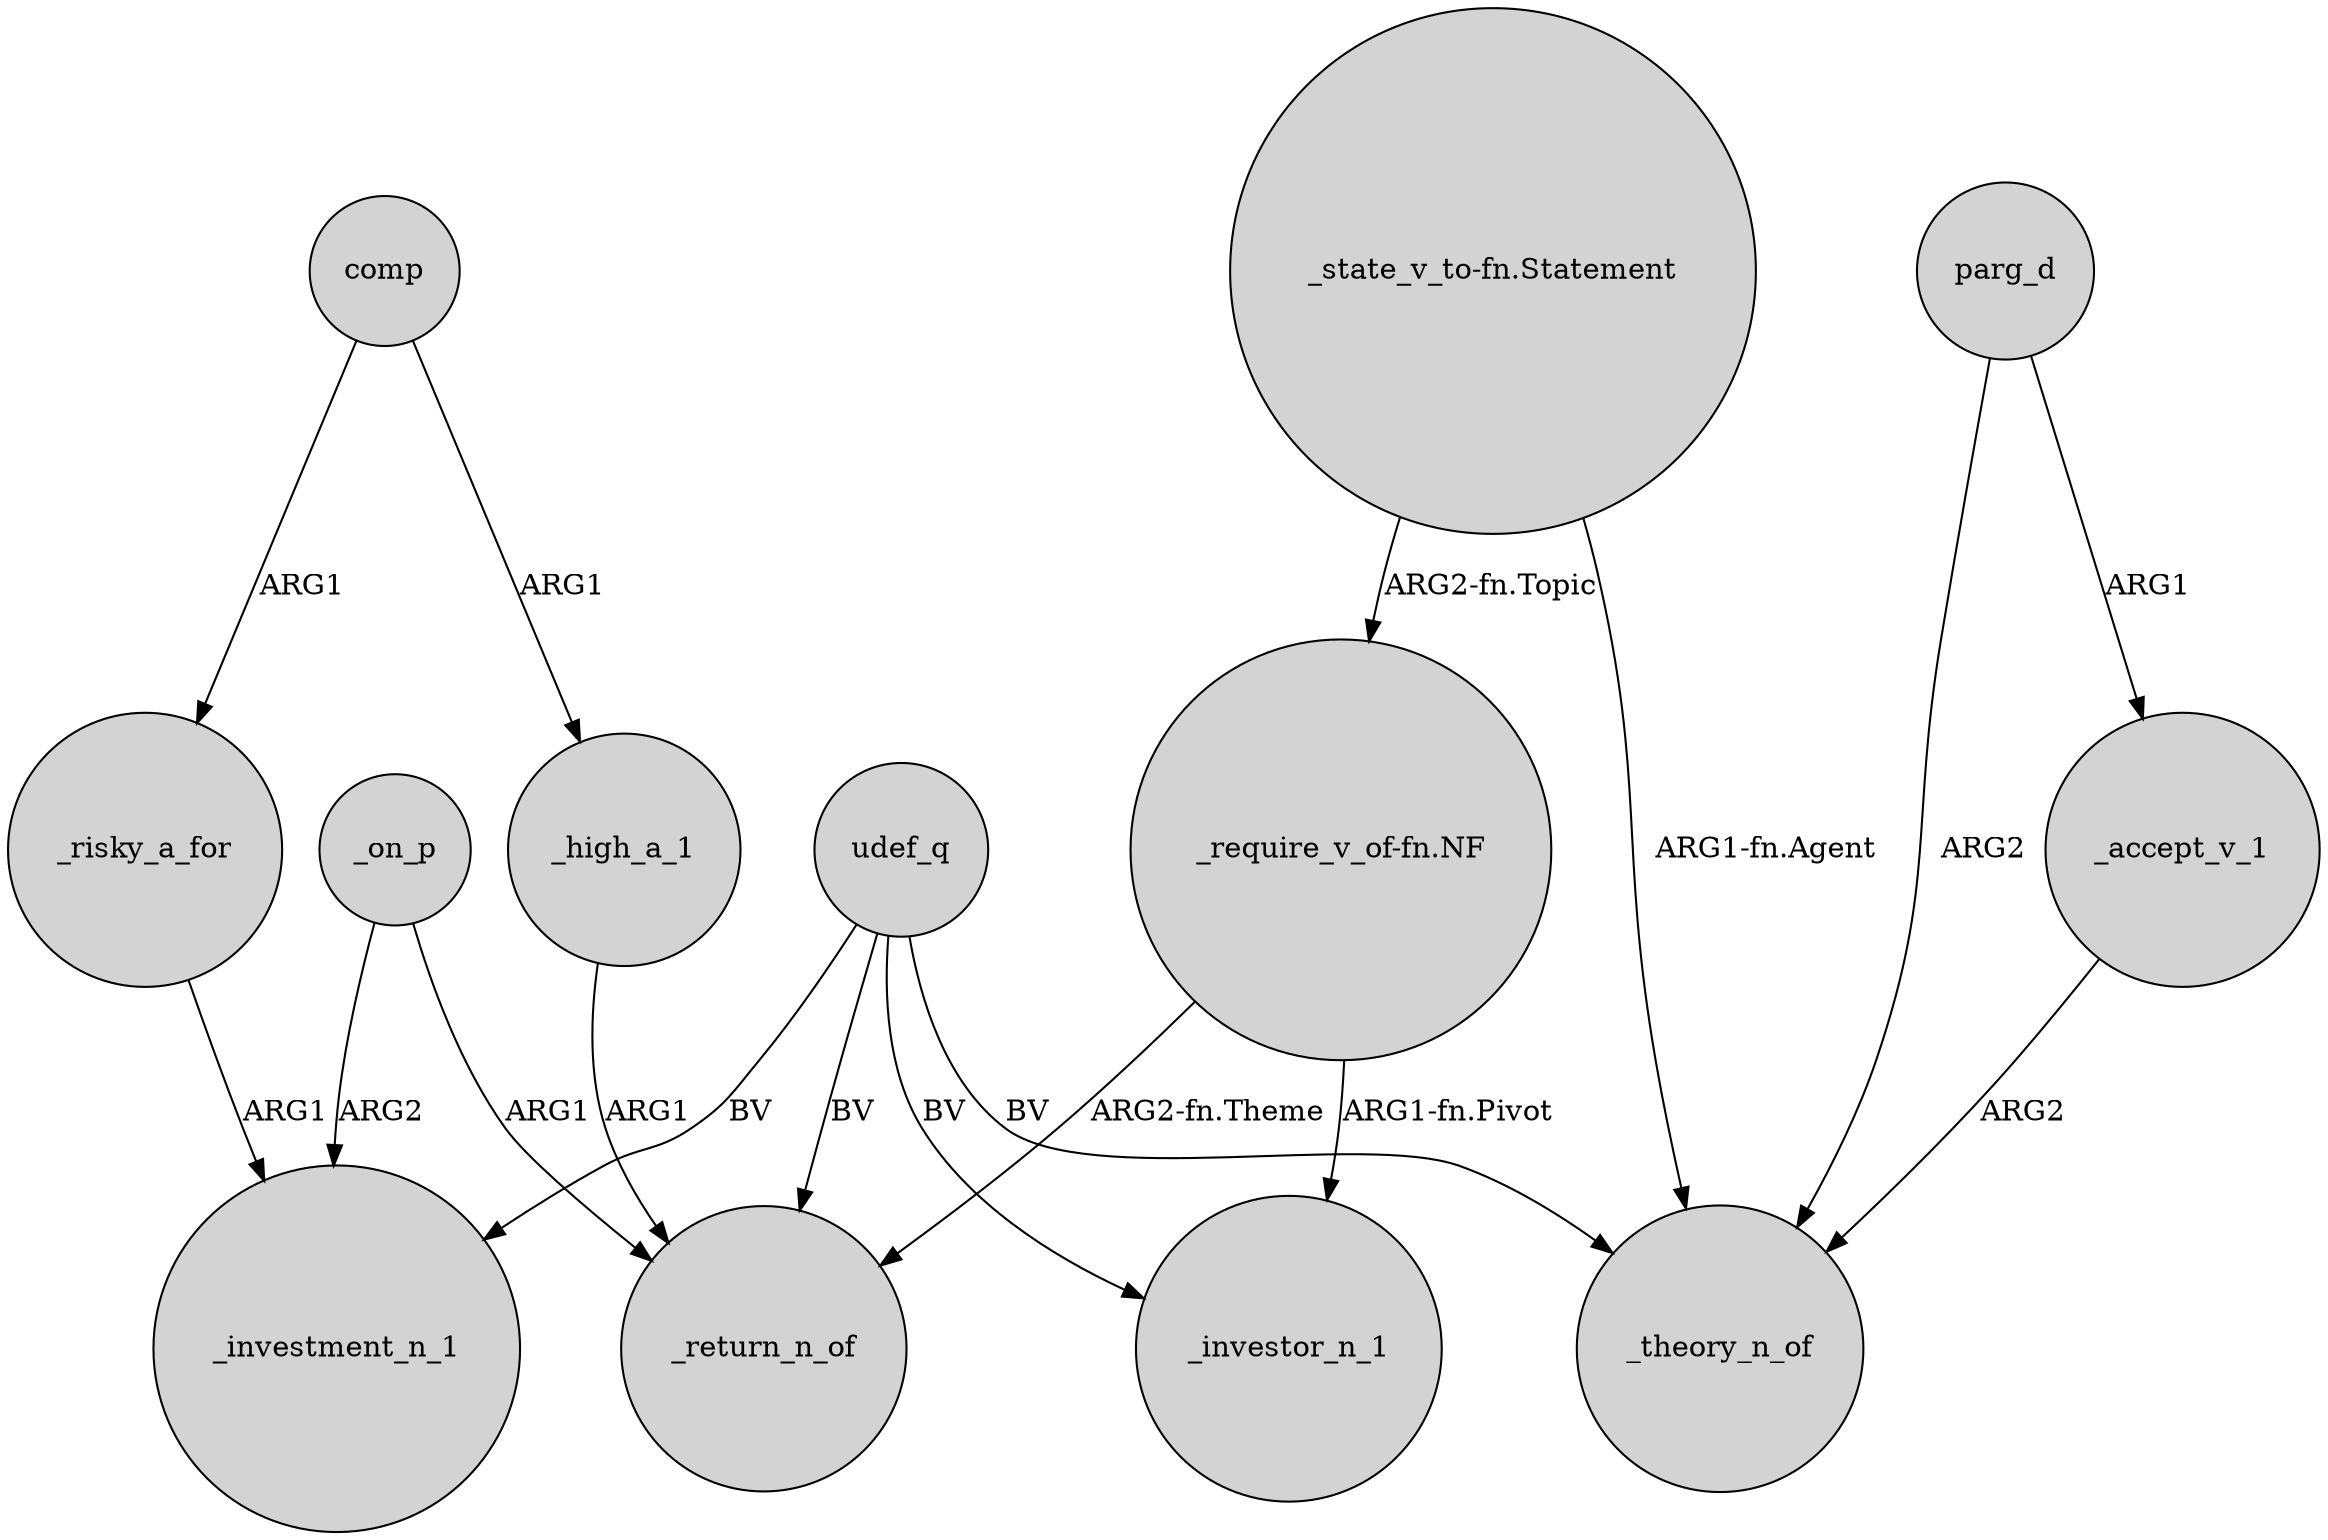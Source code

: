 digraph {
	node [shape=circle style=filled]
	udef_q -> _investment_n_1 [label=BV]
	_high_a_1 -> _return_n_of [label=ARG1]
	udef_q -> _theory_n_of [label=BV]
	"_state_v_to-fn.Statement" -> "_require_v_of-fn.NF" [label="ARG2-fn.Topic"]
	parg_d -> _accept_v_1 [label=ARG1]
	"_state_v_to-fn.Statement" -> _theory_n_of [label="ARG1-fn.Agent"]
	comp -> _high_a_1 [label=ARG1]
	parg_d -> _theory_n_of [label=ARG2]
	_on_p -> _return_n_of [label=ARG1]
	udef_q -> _return_n_of [label=BV]
	udef_q -> _investor_n_1 [label=BV]
	_risky_a_for -> _investment_n_1 [label=ARG1]
	_accept_v_1 -> _theory_n_of [label=ARG2]
	"_require_v_of-fn.NF" -> _investor_n_1 [label="ARG1-fn.Pivot"]
	_on_p -> _investment_n_1 [label=ARG2]
	"_require_v_of-fn.NF" -> _return_n_of [label="ARG2-fn.Theme"]
	comp -> _risky_a_for [label=ARG1]
}
